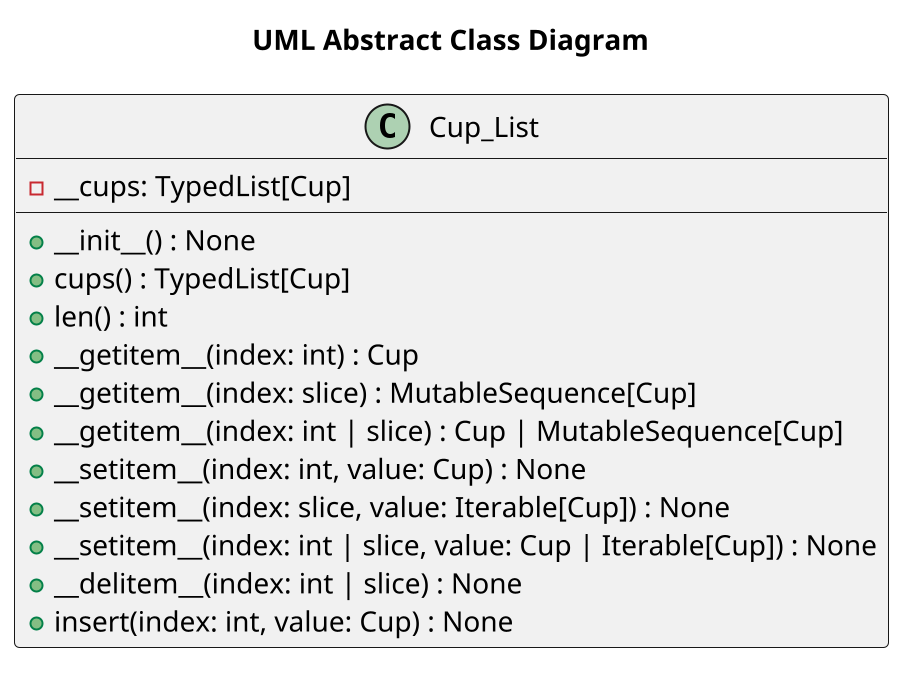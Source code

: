 @startuml
scale 2
title "UML Abstract Class Diagram"
class Cup_List {
    -__cups: TypedList[Cup]

    +__init__() : None
    +cups() : TypedList[Cup]
    +len() : int
    +__getitem__(index: int) : Cup
    +__getitem__(index: slice) : MutableSequence[Cup]
    +__getitem__(index: int | slice) : Cup | MutableSequence[Cup]
    +__setitem__(index: int, value: Cup) : None
    +__setitem__(index: slice, value: Iterable[Cup]) : None
    +__setitem__(index: int | slice, value: Cup | Iterable[Cup]) : None
    +__delitem__(index: int | slice) : None
    +insert(index: int, value: Cup) : None
}
@enduml
